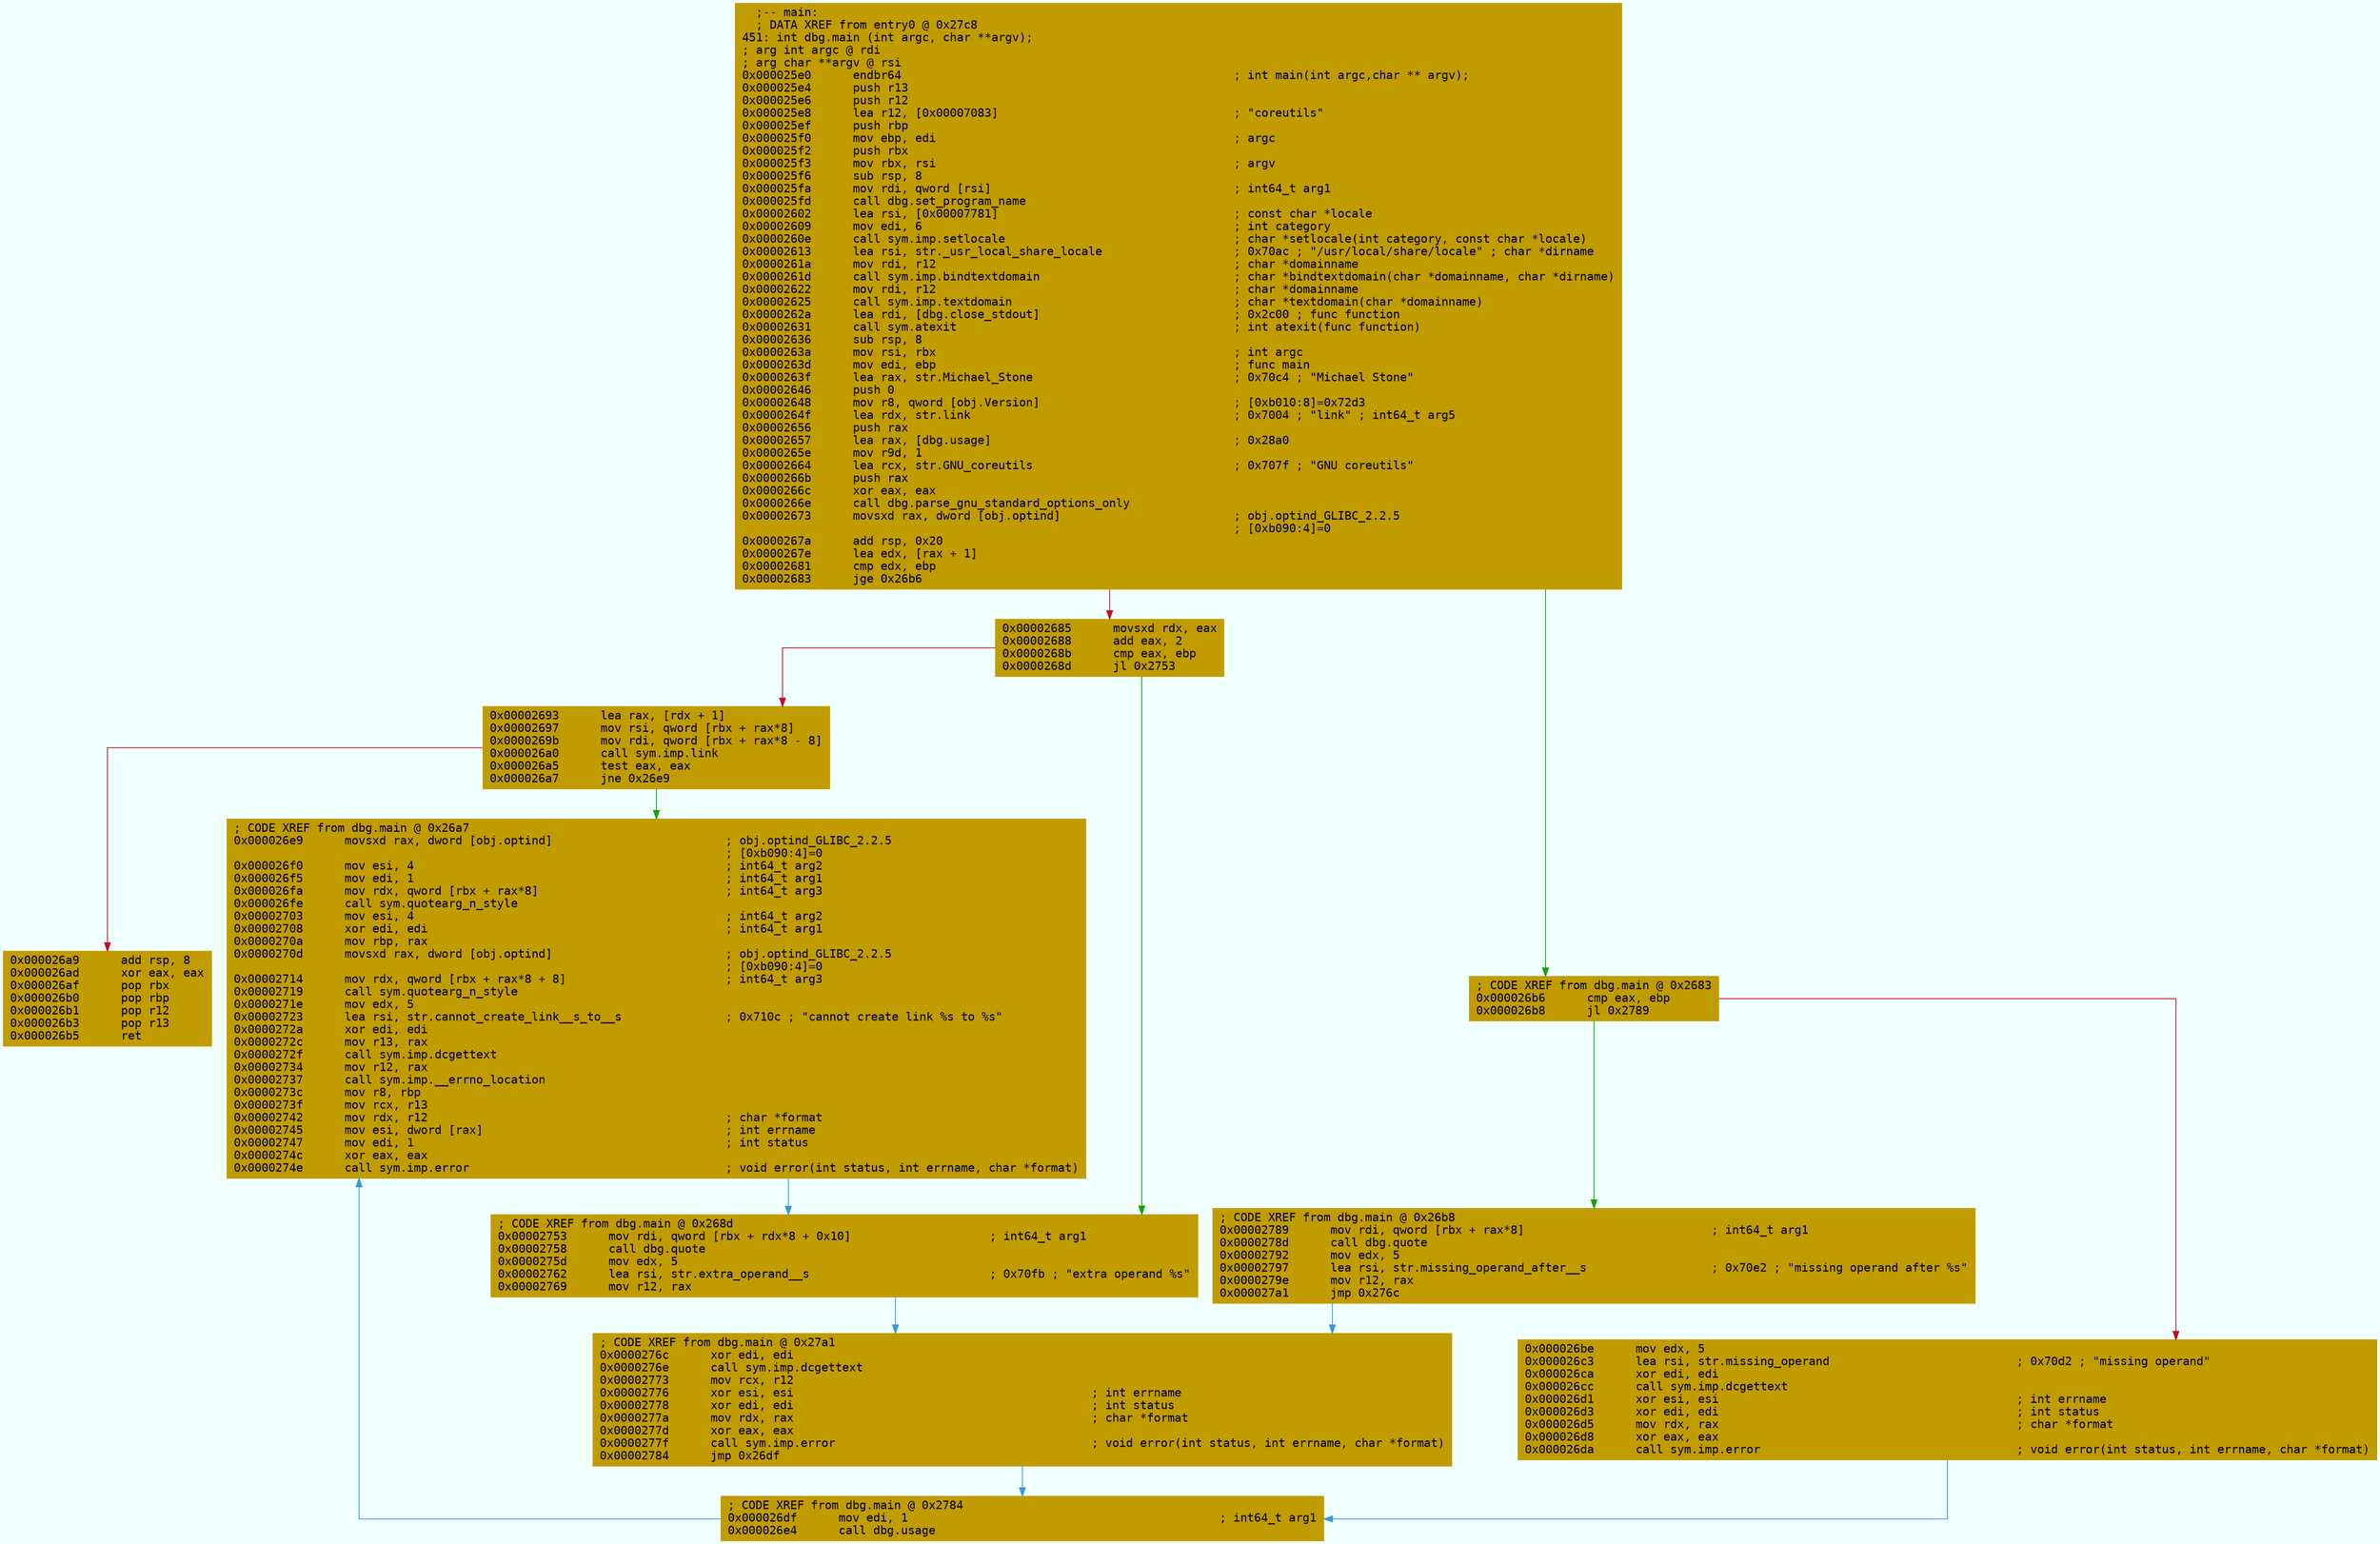 digraph code {
	graph [bgcolor=azure fontsize=8 fontname="Courier" splines="ortho"];
	node [fillcolor=gray style=filled shape=box];
	edge [arrowhead="normal"];
	"0x000025e0" [URL="dbg.main/0x000025e0", fillcolor="#c19c00",color="#c19c00", fontname="Courier",label="  ;-- main:\l  ; DATA XREF from entry0 @ 0x27c8\l451: int dbg.main (int argc, char **argv);\l; arg int argc @ rdi\l; arg char **argv @ rsi\l0x000025e0      endbr64                                                ; int main(int argc,char ** argv);\l0x000025e4      push r13\l0x000025e6      push r12\l0x000025e8      lea r12, [0x00007083]                                  ; \"coreutils\"\l0x000025ef      push rbp\l0x000025f0      mov ebp, edi                                           ; argc\l0x000025f2      push rbx\l0x000025f3      mov rbx, rsi                                           ; argv\l0x000025f6      sub rsp, 8\l0x000025fa      mov rdi, qword [rsi]                                   ; int64_t arg1\l0x000025fd      call dbg.set_program_name\l0x00002602      lea rsi, [0x00007781]                                  ; const char *locale\l0x00002609      mov edi, 6                                             ; int category\l0x0000260e      call sym.imp.setlocale                                 ; char *setlocale(int category, const char *locale)\l0x00002613      lea rsi, str._usr_local_share_locale                   ; 0x70ac ; \"/usr/local/share/locale\" ; char *dirname\l0x0000261a      mov rdi, r12                                           ; char *domainname\l0x0000261d      call sym.imp.bindtextdomain                            ; char *bindtextdomain(char *domainname, char *dirname)\l0x00002622      mov rdi, r12                                           ; char *domainname\l0x00002625      call sym.imp.textdomain                                ; char *textdomain(char *domainname)\l0x0000262a      lea rdi, [dbg.close_stdout]                            ; 0x2c00 ; func function\l0x00002631      call sym.atexit                                        ; int atexit(func function)\l0x00002636      sub rsp, 8\l0x0000263a      mov rsi, rbx                                           ; int argc\l0x0000263d      mov edi, ebp                                           ; func main\l0x0000263f      lea rax, str.Michael_Stone                             ; 0x70c4 ; \"Michael Stone\"\l0x00002646      push 0\l0x00002648      mov r8, qword [obj.Version]                            ; [0xb010:8]=0x72d3\l0x0000264f      lea rdx, str.link                                      ; 0x7004 ; \"link\" ; int64_t arg5\l0x00002656      push rax\l0x00002657      lea rax, [dbg.usage]                                   ; 0x28a0\l0x0000265e      mov r9d, 1\l0x00002664      lea rcx, str.GNU_coreutils                             ; 0x707f ; \"GNU coreutils\"\l0x0000266b      push rax\l0x0000266c      xor eax, eax\l0x0000266e      call dbg.parse_gnu_standard_options_only\l0x00002673      movsxd rax, dword [obj.optind]                         ; obj.optind_GLIBC_2.2.5\l                                                                       ; [0xb090:4]=0\l0x0000267a      add rsp, 0x20\l0x0000267e      lea edx, [rax + 1]\l0x00002681      cmp edx, ebp\l0x00002683      jge 0x26b6\l"]
	"0x00002685" [URL="dbg.main/0x00002685", fillcolor="#c19c00",color="#c19c00", fontname="Courier",label="0x00002685      movsxd rdx, eax\l0x00002688      add eax, 2\l0x0000268b      cmp eax, ebp\l0x0000268d      jl 0x2753\l"]
	"0x00002693" [URL="dbg.main/0x00002693", fillcolor="#c19c00",color="#c19c00", fontname="Courier",label="0x00002693      lea rax, [rdx + 1]\l0x00002697      mov rsi, qword [rbx + rax*8]\l0x0000269b      mov rdi, qword [rbx + rax*8 - 8]\l0x000026a0      call sym.imp.link\l0x000026a5      test eax, eax\l0x000026a7      jne 0x26e9\l"]
	"0x000026a9" [URL="dbg.main/0x000026a9", fillcolor="#c19c00",color="#c19c00", fontname="Courier",label="0x000026a9      add rsp, 8\l0x000026ad      xor eax, eax\l0x000026af      pop rbx\l0x000026b0      pop rbp\l0x000026b1      pop r12\l0x000026b3      pop r13\l0x000026b5      ret\l"]
	"0x000026b6" [URL="dbg.main/0x000026b6", fillcolor="#c19c00",color="#c19c00", fontname="Courier",label="; CODE XREF from dbg.main @ 0x2683\l0x000026b6      cmp eax, ebp\l0x000026b8      jl 0x2789\l"]
	"0x000026be" [URL="dbg.main/0x000026be", fillcolor="#c19c00",color="#c19c00", fontname="Courier",label="0x000026be      mov edx, 5\l0x000026c3      lea rsi, str.missing_operand                           ; 0x70d2 ; \"missing operand\"\l0x000026ca      xor edi, edi\l0x000026cc      call sym.imp.dcgettext\l0x000026d1      xor esi, esi                                           ; int errname\l0x000026d3      xor edi, edi                                           ; int status\l0x000026d5      mov rdx, rax                                           ; char *format\l0x000026d8      xor eax, eax\l0x000026da      call sym.imp.error                                     ; void error(int status, int errname, char *format)\l"]
	"0x000026df" [URL="dbg.main/0x000026df", fillcolor="#c19c00",color="#c19c00", fontname="Courier",label="; CODE XREF from dbg.main @ 0x2784\l0x000026df      mov edi, 1                                             ; int64_t arg1\l0x000026e4      call dbg.usage\l"]
	"0x000026e9" [URL="dbg.main/0x000026e9", fillcolor="#c19c00",color="#c19c00", fontname="Courier",label="; CODE XREF from dbg.main @ 0x26a7\l0x000026e9      movsxd rax, dword [obj.optind]                         ; obj.optind_GLIBC_2.2.5\l                                                                       ; [0xb090:4]=0\l0x000026f0      mov esi, 4                                             ; int64_t arg2\l0x000026f5      mov edi, 1                                             ; int64_t arg1\l0x000026fa      mov rdx, qword [rbx + rax*8]                           ; int64_t arg3\l0x000026fe      call sym.quotearg_n_style\l0x00002703      mov esi, 4                                             ; int64_t arg2\l0x00002708      xor edi, edi                                           ; int64_t arg1\l0x0000270a      mov rbp, rax\l0x0000270d      movsxd rax, dword [obj.optind]                         ; obj.optind_GLIBC_2.2.5\l                                                                       ; [0xb090:4]=0\l0x00002714      mov rdx, qword [rbx + rax*8 + 8]                       ; int64_t arg3\l0x00002719      call sym.quotearg_n_style\l0x0000271e      mov edx, 5\l0x00002723      lea rsi, str.cannot_create_link__s_to__s               ; 0x710c ; \"cannot create link %s to %s\"\l0x0000272a      xor edi, edi\l0x0000272c      mov r13, rax\l0x0000272f      call sym.imp.dcgettext\l0x00002734      mov r12, rax\l0x00002737      call sym.imp.__errno_location\l0x0000273c      mov r8, rbp\l0x0000273f      mov rcx, r13\l0x00002742      mov rdx, r12                                           ; char *format\l0x00002745      mov esi, dword [rax]                                   ; int errname\l0x00002747      mov edi, 1                                             ; int status\l0x0000274c      xor eax, eax\l0x0000274e      call sym.imp.error                                     ; void error(int status, int errname, char *format)\l"]
	"0x00002753" [URL="dbg.main/0x00002753", fillcolor="#c19c00",color="#c19c00", fontname="Courier",label="; CODE XREF from dbg.main @ 0x268d\l0x00002753      mov rdi, qword [rbx + rdx*8 + 0x10]                    ; int64_t arg1\l0x00002758      call dbg.quote\l0x0000275d      mov edx, 5\l0x00002762      lea rsi, str.extra_operand__s                          ; 0x70fb ; \"extra operand %s\"\l0x00002769      mov r12, rax\l"]
	"0x0000276c" [URL="dbg.main/0x0000276c", fillcolor="#c19c00",color="#c19c00", fontname="Courier",label="; CODE XREF from dbg.main @ 0x27a1\l0x0000276c      xor edi, edi\l0x0000276e      call sym.imp.dcgettext\l0x00002773      mov rcx, r12\l0x00002776      xor esi, esi                                           ; int errname\l0x00002778      xor edi, edi                                           ; int status\l0x0000277a      mov rdx, rax                                           ; char *format\l0x0000277d      xor eax, eax\l0x0000277f      call sym.imp.error                                     ; void error(int status, int errname, char *format)\l0x00002784      jmp 0x26df\l"]
	"0x00002789" [URL="dbg.main/0x00002789", fillcolor="#c19c00",color="#c19c00", fontname="Courier",label="; CODE XREF from dbg.main @ 0x26b8\l0x00002789      mov rdi, qword [rbx + rax*8]                           ; int64_t arg1\l0x0000278d      call dbg.quote\l0x00002792      mov edx, 5\l0x00002797      lea rsi, str.missing_operand_after__s                  ; 0x70e2 ; \"missing operand after %s\"\l0x0000279e      mov r12, rax\l0x000027a1      jmp 0x276c\l"]
        "0x000025e0" -> "0x000026b6" [color="#13a10e"];
        "0x000025e0" -> "0x00002685" [color="#c50f1f"];
        "0x00002685" -> "0x00002753" [color="#13a10e"];
        "0x00002685" -> "0x00002693" [color="#c50f1f"];
        "0x00002693" -> "0x000026e9" [color="#13a10e"];
        "0x00002693" -> "0x000026a9" [color="#c50f1f"];
        "0x000026b6" -> "0x00002789" [color="#13a10e"];
        "0x000026b6" -> "0x000026be" [color="#c50f1f"];
        "0x000026be" -> "0x000026df" [color="#3a96dd"];
        "0x000026df" -> "0x000026e9" [color="#3a96dd"];
        "0x000026e9" -> "0x00002753" [color="#3a96dd"];
        "0x00002753" -> "0x0000276c" [color="#3a96dd"];
        "0x0000276c" -> "0x000026df" [color="#3a96dd"];
        "0x00002789" -> "0x0000276c" [color="#3a96dd"];
}
